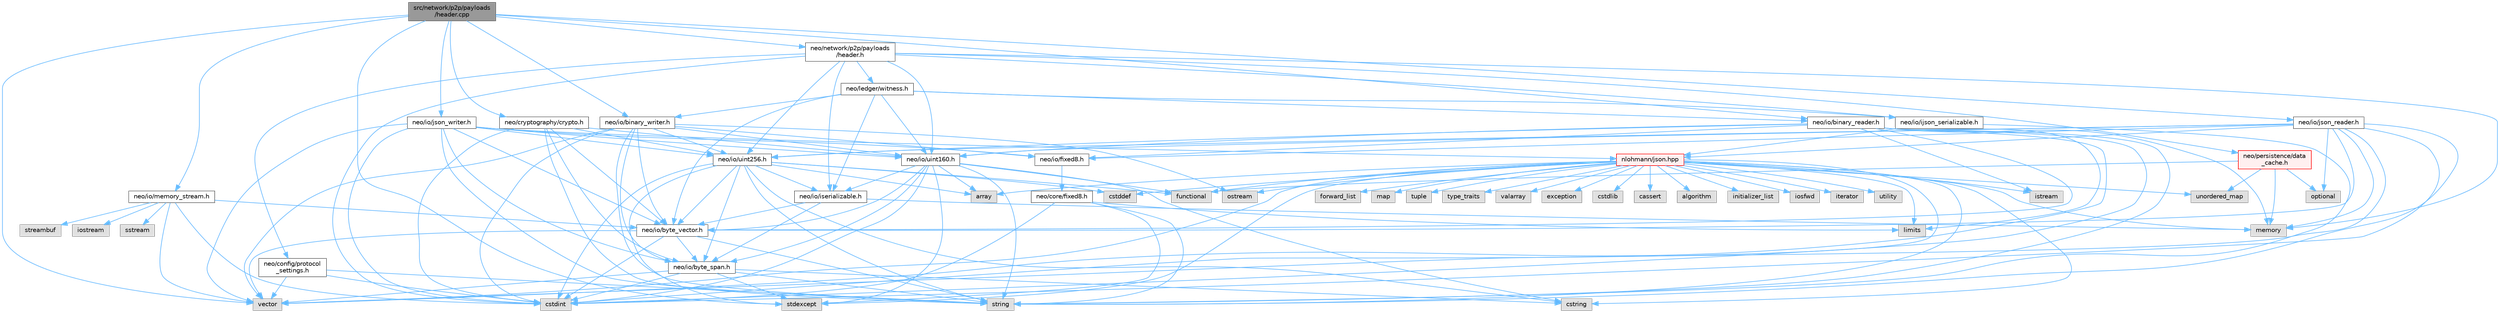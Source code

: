 digraph "src/network/p2p/payloads/header.cpp"
{
 // LATEX_PDF_SIZE
  bgcolor="transparent";
  edge [fontname=Helvetica,fontsize=10,labelfontname=Helvetica,labelfontsize=10];
  node [fontname=Helvetica,fontsize=10,shape=box,height=0.2,width=0.4];
  Node1 [id="Node000001",label="src/network/p2p/payloads\l/header.cpp",height=0.2,width=0.4,color="gray40", fillcolor="grey60", style="filled", fontcolor="black",tooltip=" "];
  Node1 -> Node2 [id="edge1_Node000001_Node000002",color="steelblue1",style="solid",tooltip=" "];
  Node2 [id="Node000002",label="neo/cryptography/crypto.h",height=0.2,width=0.4,color="grey40", fillcolor="white", style="filled",URL="$crypto_8h.html",tooltip=" "];
  Node2 -> Node3 [id="edge2_Node000002_Node000003",color="steelblue1",style="solid",tooltip=" "];
  Node3 [id="Node000003",label="neo/io/byte_span.h",height=0.2,width=0.4,color="grey40", fillcolor="white", style="filled",URL="$io_2byte__span_8h.html",tooltip=" "];
  Node3 -> Node4 [id="edge3_Node000003_Node000004",color="steelblue1",style="solid",tooltip=" "];
  Node4 [id="Node000004",label="cstdint",height=0.2,width=0.4,color="grey60", fillcolor="#E0E0E0", style="filled",tooltip=" "];
  Node3 -> Node5 [id="edge4_Node000003_Node000005",color="steelblue1",style="solid",tooltip=" "];
  Node5 [id="Node000005",label="cstring",height=0.2,width=0.4,color="grey60", fillcolor="#E0E0E0", style="filled",tooltip=" "];
  Node3 -> Node6 [id="edge5_Node000003_Node000006",color="steelblue1",style="solid",tooltip=" "];
  Node6 [id="Node000006",label="stdexcept",height=0.2,width=0.4,color="grey60", fillcolor="#E0E0E0", style="filled",tooltip=" "];
  Node3 -> Node7 [id="edge6_Node000003_Node000007",color="steelblue1",style="solid",tooltip=" "];
  Node7 [id="Node000007",label="string",height=0.2,width=0.4,color="grey60", fillcolor="#E0E0E0", style="filled",tooltip=" "];
  Node3 -> Node8 [id="edge7_Node000003_Node000008",color="steelblue1",style="solid",tooltip=" "];
  Node8 [id="Node000008",label="vector",height=0.2,width=0.4,color="grey60", fillcolor="#E0E0E0", style="filled",tooltip=" "];
  Node2 -> Node9 [id="edge8_Node000002_Node000009",color="steelblue1",style="solid",tooltip=" "];
  Node9 [id="Node000009",label="neo/io/byte_vector.h",height=0.2,width=0.4,color="grey40", fillcolor="white", style="filled",URL="$io_2byte__vector_8h.html",tooltip=" "];
  Node9 -> Node3 [id="edge9_Node000009_Node000003",color="steelblue1",style="solid",tooltip=" "];
  Node9 -> Node4 [id="edge10_Node000009_Node000004",color="steelblue1",style="solid",tooltip=" "];
  Node9 -> Node7 [id="edge11_Node000009_Node000007",color="steelblue1",style="solid",tooltip=" "];
  Node9 -> Node8 [id="edge12_Node000009_Node000008",color="steelblue1",style="solid",tooltip=" "];
  Node2 -> Node10 [id="edge13_Node000002_Node000010",color="steelblue1",style="solid",tooltip=" "];
  Node10 [id="Node000010",label="neo/io/uint160.h",height=0.2,width=0.4,color="grey40", fillcolor="white", style="filled",URL="$uint160_8h.html",tooltip=" "];
  Node10 -> Node3 [id="edge14_Node000010_Node000003",color="steelblue1",style="solid",tooltip=" "];
  Node10 -> Node9 [id="edge15_Node000010_Node000009",color="steelblue1",style="solid",tooltip=" "];
  Node10 -> Node11 [id="edge16_Node000010_Node000011",color="steelblue1",style="solid",tooltip=" "];
  Node11 [id="Node000011",label="neo/io/iserializable.h",height=0.2,width=0.4,color="grey40", fillcolor="white", style="filled",URL="$iserializable_8h.html",tooltip=" "];
  Node11 -> Node3 [id="edge17_Node000011_Node000003",color="steelblue1",style="solid",tooltip=" "];
  Node11 -> Node9 [id="edge18_Node000011_Node000009",color="steelblue1",style="solid",tooltip=" "];
  Node11 -> Node12 [id="edge19_Node000011_Node000012",color="steelblue1",style="solid",tooltip=" "];
  Node12 [id="Node000012",label="memory",height=0.2,width=0.4,color="grey60", fillcolor="#E0E0E0", style="filled",tooltip=" "];
  Node10 -> Node13 [id="edge20_Node000010_Node000013",color="steelblue1",style="solid",tooltip=" "];
  Node13 [id="Node000013",label="array",height=0.2,width=0.4,color="grey60", fillcolor="#E0E0E0", style="filled",tooltip=" "];
  Node10 -> Node4 [id="edge21_Node000010_Node000004",color="steelblue1",style="solid",tooltip=" "];
  Node10 -> Node5 [id="edge22_Node000010_Node000005",color="steelblue1",style="solid",tooltip=" "];
  Node10 -> Node14 [id="edge23_Node000010_Node000014",color="steelblue1",style="solid",tooltip=" "];
  Node14 [id="Node000014",label="functional",height=0.2,width=0.4,color="grey60", fillcolor="#E0E0E0", style="filled",tooltip=" "];
  Node10 -> Node6 [id="edge24_Node000010_Node000006",color="steelblue1",style="solid",tooltip=" "];
  Node10 -> Node7 [id="edge25_Node000010_Node000007",color="steelblue1",style="solid",tooltip=" "];
  Node2 -> Node15 [id="edge26_Node000002_Node000015",color="steelblue1",style="solid",tooltip=" "];
  Node15 [id="Node000015",label="neo/io/uint256.h",height=0.2,width=0.4,color="grey40", fillcolor="white", style="filled",URL="$uint256_8h.html",tooltip=" "];
  Node15 -> Node3 [id="edge27_Node000015_Node000003",color="steelblue1",style="solid",tooltip=" "];
  Node15 -> Node9 [id="edge28_Node000015_Node000009",color="steelblue1",style="solid",tooltip=" "];
  Node15 -> Node11 [id="edge29_Node000015_Node000011",color="steelblue1",style="solid",tooltip=" "];
  Node15 -> Node13 [id="edge30_Node000015_Node000013",color="steelblue1",style="solid",tooltip=" "];
  Node15 -> Node16 [id="edge31_Node000015_Node000016",color="steelblue1",style="solid",tooltip=" "];
  Node16 [id="Node000016",label="cstddef",height=0.2,width=0.4,color="grey60", fillcolor="#E0E0E0", style="filled",tooltip=" "];
  Node15 -> Node4 [id="edge32_Node000015_Node000004",color="steelblue1",style="solid",tooltip=" "];
  Node15 -> Node5 [id="edge33_Node000015_Node000005",color="steelblue1",style="solid",tooltip=" "];
  Node15 -> Node14 [id="edge34_Node000015_Node000014",color="steelblue1",style="solid",tooltip=" "];
  Node15 -> Node6 [id="edge35_Node000015_Node000006",color="steelblue1",style="solid",tooltip=" "];
  Node15 -> Node7 [id="edge36_Node000015_Node000007",color="steelblue1",style="solid",tooltip=" "];
  Node2 -> Node4 [id="edge37_Node000002_Node000004",color="steelblue1",style="solid",tooltip=" "];
  Node2 -> Node7 [id="edge38_Node000002_Node000007",color="steelblue1",style="solid",tooltip=" "];
  Node1 -> Node17 [id="edge39_Node000001_Node000017",color="steelblue1",style="solid",tooltip=" "];
  Node17 [id="Node000017",label="neo/io/binary_reader.h",height=0.2,width=0.4,color="grey40", fillcolor="white", style="filled",URL="$binary__reader_8h.html",tooltip=" "];
  Node17 -> Node9 [id="edge40_Node000017_Node000009",color="steelblue1",style="solid",tooltip=" "];
  Node17 -> Node18 [id="edge41_Node000017_Node000018",color="steelblue1",style="solid",tooltip=" "];
  Node18 [id="Node000018",label="neo/io/fixed8.h",height=0.2,width=0.4,color="grey40", fillcolor="white", style="filled",URL="$io_2fixed8_8h.html",tooltip=" "];
  Node18 -> Node19 [id="edge42_Node000018_Node000019",color="steelblue1",style="solid",tooltip=" "];
  Node19 [id="Node000019",label="neo/core/fixed8.h",height=0.2,width=0.4,color="grey40", fillcolor="white", style="filled",URL="$core_2fixed8_8h.html",tooltip=" "];
  Node19 -> Node4 [id="edge43_Node000019_Node000004",color="steelblue1",style="solid",tooltip=" "];
  Node19 -> Node20 [id="edge44_Node000019_Node000020",color="steelblue1",style="solid",tooltip=" "];
  Node20 [id="Node000020",label="limits",height=0.2,width=0.4,color="grey60", fillcolor="#E0E0E0", style="filled",tooltip=" "];
  Node19 -> Node6 [id="edge45_Node000019_Node000006",color="steelblue1",style="solid",tooltip=" "];
  Node19 -> Node7 [id="edge46_Node000019_Node000007",color="steelblue1",style="solid",tooltip=" "];
  Node17 -> Node10 [id="edge47_Node000017_Node000010",color="steelblue1",style="solid",tooltip=" "];
  Node17 -> Node15 [id="edge48_Node000017_Node000015",color="steelblue1",style="solid",tooltip=" "];
  Node17 -> Node4 [id="edge49_Node000017_Node000004",color="steelblue1",style="solid",tooltip=" "];
  Node17 -> Node21 [id="edge50_Node000017_Node000021",color="steelblue1",style="solid",tooltip=" "];
  Node21 [id="Node000021",label="istream",height=0.2,width=0.4,color="grey60", fillcolor="#E0E0E0", style="filled",tooltip=" "];
  Node17 -> Node20 [id="edge51_Node000017_Node000020",color="steelblue1",style="solid",tooltip=" "];
  Node17 -> Node12 [id="edge52_Node000017_Node000012",color="steelblue1",style="solid",tooltip=" "];
  Node17 -> Node7 [id="edge53_Node000017_Node000007",color="steelblue1",style="solid",tooltip=" "];
  Node17 -> Node8 [id="edge54_Node000017_Node000008",color="steelblue1",style="solid",tooltip=" "];
  Node1 -> Node22 [id="edge55_Node000001_Node000022",color="steelblue1",style="solid",tooltip=" "];
  Node22 [id="Node000022",label="neo/io/binary_writer.h",height=0.2,width=0.4,color="grey40", fillcolor="white", style="filled",URL="$binary__writer_8h.html",tooltip=" "];
  Node22 -> Node3 [id="edge56_Node000022_Node000003",color="steelblue1",style="solid",tooltip=" "];
  Node22 -> Node9 [id="edge57_Node000022_Node000009",color="steelblue1",style="solid",tooltip=" "];
  Node22 -> Node18 [id="edge58_Node000022_Node000018",color="steelblue1",style="solid",tooltip=" "];
  Node22 -> Node10 [id="edge59_Node000022_Node000010",color="steelblue1",style="solid",tooltip=" "];
  Node22 -> Node15 [id="edge60_Node000022_Node000015",color="steelblue1",style="solid",tooltip=" "];
  Node22 -> Node4 [id="edge61_Node000022_Node000004",color="steelblue1",style="solid",tooltip=" "];
  Node22 -> Node23 [id="edge62_Node000022_Node000023",color="steelblue1",style="solid",tooltip=" "];
  Node23 [id="Node000023",label="ostream",height=0.2,width=0.4,color="grey60", fillcolor="#E0E0E0", style="filled",tooltip=" "];
  Node22 -> Node7 [id="edge63_Node000022_Node000007",color="steelblue1",style="solid",tooltip=" "];
  Node22 -> Node8 [id="edge64_Node000022_Node000008",color="steelblue1",style="solid",tooltip=" "];
  Node1 -> Node24 [id="edge65_Node000001_Node000024",color="steelblue1",style="solid",tooltip=" "];
  Node24 [id="Node000024",label="neo/io/json_reader.h",height=0.2,width=0.4,color="grey40", fillcolor="white", style="filled",URL="$json__reader_8h.html",tooltip=" "];
  Node24 -> Node9 [id="edge66_Node000024_Node000009",color="steelblue1",style="solid",tooltip=" "];
  Node24 -> Node18 [id="edge67_Node000024_Node000018",color="steelblue1",style="solid",tooltip=" "];
  Node24 -> Node10 [id="edge68_Node000024_Node000010",color="steelblue1",style="solid",tooltip=" "];
  Node24 -> Node15 [id="edge69_Node000024_Node000015",color="steelblue1",style="solid",tooltip=" "];
  Node24 -> Node4 [id="edge70_Node000024_Node000004",color="steelblue1",style="solid",tooltip=" "];
  Node24 -> Node12 [id="edge71_Node000024_Node000012",color="steelblue1",style="solid",tooltip=" "];
  Node24 -> Node25 [id="edge72_Node000024_Node000025",color="steelblue1",style="solid",tooltip=" "];
  Node25 [id="Node000025",label="nlohmann/json.hpp",height=0.2,width=0.4,color="red", fillcolor="#FFF0F0", style="filled",URL="$json_8hpp.html",tooltip=" "];
  Node25 -> Node26 [id="edge73_Node000025_Node000026",color="steelblue1",style="solid",tooltip=" "];
  Node26 [id="Node000026",label="algorithm",height=0.2,width=0.4,color="grey60", fillcolor="#E0E0E0", style="filled",tooltip=" "];
  Node25 -> Node16 [id="edge74_Node000025_Node000016",color="steelblue1",style="solid",tooltip=" "];
  Node25 -> Node14 [id="edge75_Node000025_Node000014",color="steelblue1",style="solid",tooltip=" "];
  Node25 -> Node27 [id="edge76_Node000025_Node000027",color="steelblue1",style="solid",tooltip=" "];
  Node27 [id="Node000027",label="initializer_list",height=0.2,width=0.4,color="grey60", fillcolor="#E0E0E0", style="filled",tooltip=" "];
  Node25 -> Node28 [id="edge77_Node000025_Node000028",color="steelblue1",style="solid",tooltip=" "];
  Node28 [id="Node000028",label="iosfwd",height=0.2,width=0.4,color="grey60", fillcolor="#E0E0E0", style="filled",tooltip=" "];
  Node25 -> Node29 [id="edge78_Node000025_Node000029",color="steelblue1",style="solid",tooltip=" "];
  Node29 [id="Node000029",label="iterator",height=0.2,width=0.4,color="grey60", fillcolor="#E0E0E0", style="filled",tooltip=" "];
  Node25 -> Node12 [id="edge79_Node000025_Node000012",color="steelblue1",style="solid",tooltip=" "];
  Node25 -> Node7 [id="edge80_Node000025_Node000007",color="steelblue1",style="solid",tooltip=" "];
  Node25 -> Node30 [id="edge81_Node000025_Node000030",color="steelblue1",style="solid",tooltip=" "];
  Node30 [id="Node000030",label="utility",height=0.2,width=0.4,color="grey60", fillcolor="#E0E0E0", style="filled",tooltip=" "];
  Node25 -> Node8 [id="edge82_Node000025_Node000008",color="steelblue1",style="solid",tooltip=" "];
  Node25 -> Node13 [id="edge83_Node000025_Node000013",color="steelblue1",style="solid",tooltip=" "];
  Node25 -> Node31 [id="edge84_Node000025_Node000031",color="steelblue1",style="solid",tooltip=" "];
  Node31 [id="Node000031",label="forward_list",height=0.2,width=0.4,color="grey60", fillcolor="#E0E0E0", style="filled",tooltip=" "];
  Node25 -> Node32 [id="edge85_Node000025_Node000032",color="steelblue1",style="solid",tooltip=" "];
  Node32 [id="Node000032",label="map",height=0.2,width=0.4,color="grey60", fillcolor="#E0E0E0", style="filled",tooltip=" "];
  Node25 -> Node33 [id="edge86_Node000025_Node000033",color="steelblue1",style="solid",tooltip=" "];
  Node33 [id="Node000033",label="tuple",height=0.2,width=0.4,color="grey60", fillcolor="#E0E0E0", style="filled",tooltip=" "];
  Node25 -> Node34 [id="edge87_Node000025_Node000034",color="steelblue1",style="solid",tooltip=" "];
  Node34 [id="Node000034",label="type_traits",height=0.2,width=0.4,color="grey60", fillcolor="#E0E0E0", style="filled",tooltip=" "];
  Node25 -> Node35 [id="edge88_Node000025_Node000035",color="steelblue1",style="solid",tooltip=" "];
  Node35 [id="Node000035",label="unordered_map",height=0.2,width=0.4,color="grey60", fillcolor="#E0E0E0", style="filled",tooltip=" "];
  Node25 -> Node36 [id="edge89_Node000025_Node000036",color="steelblue1",style="solid",tooltip=" "];
  Node36 [id="Node000036",label="valarray",height=0.2,width=0.4,color="grey60", fillcolor="#E0E0E0", style="filled",tooltip=" "];
  Node25 -> Node37 [id="edge90_Node000025_Node000037",color="steelblue1",style="solid",tooltip=" "];
  Node37 [id="Node000037",label="exception",height=0.2,width=0.4,color="grey60", fillcolor="#E0E0E0", style="filled",tooltip=" "];
  Node25 -> Node6 [id="edge91_Node000025_Node000006",color="steelblue1",style="solid",tooltip=" "];
  Node25 -> Node4 [id="edge92_Node000025_Node000004",color="steelblue1",style="solid",tooltip=" "];
  Node25 -> Node38 [id="edge93_Node000025_Node000038",color="steelblue1",style="solid",tooltip=" "];
  Node38 [id="Node000038",label="cstdlib",height=0.2,width=0.4,color="grey60", fillcolor="#E0E0E0", style="filled",tooltip=" "];
  Node25 -> Node39 [id="edge94_Node000025_Node000039",color="steelblue1",style="solid",tooltip=" "];
  Node39 [id="Node000039",label="cassert",height=0.2,width=0.4,color="grey60", fillcolor="#E0E0E0", style="filled",tooltip=" "];
  Node25 -> Node20 [id="edge95_Node000025_Node000020",color="steelblue1",style="solid",tooltip=" "];
  Node25 -> Node5 [id="edge96_Node000025_Node000005",color="steelblue1",style="solid",tooltip=" "];
  Node25 -> Node21 [id="edge97_Node000025_Node000021",color="steelblue1",style="solid",tooltip=" "];
  Node25 -> Node23 [id="edge98_Node000025_Node000023",color="steelblue1",style="solid",tooltip=" "];
  Node24 -> Node48 [id="edge99_Node000024_Node000048",color="steelblue1",style="solid",tooltip=" "];
  Node48 [id="Node000048",label="optional",height=0.2,width=0.4,color="grey60", fillcolor="#E0E0E0", style="filled",tooltip=" "];
  Node24 -> Node7 [id="edge100_Node000024_Node000007",color="steelblue1",style="solid",tooltip=" "];
  Node24 -> Node8 [id="edge101_Node000024_Node000008",color="steelblue1",style="solid",tooltip=" "];
  Node1 -> Node49 [id="edge102_Node000001_Node000049",color="steelblue1",style="solid",tooltip=" "];
  Node49 [id="Node000049",label="neo/io/json_writer.h",height=0.2,width=0.4,color="grey40", fillcolor="white", style="filled",URL="$json__writer_8h.html",tooltip=" "];
  Node49 -> Node3 [id="edge103_Node000049_Node000003",color="steelblue1",style="solid",tooltip=" "];
  Node49 -> Node9 [id="edge104_Node000049_Node000009",color="steelblue1",style="solid",tooltip=" "];
  Node49 -> Node18 [id="edge105_Node000049_Node000018",color="steelblue1",style="solid",tooltip=" "];
  Node49 -> Node10 [id="edge106_Node000049_Node000010",color="steelblue1",style="solid",tooltip=" "];
  Node49 -> Node15 [id="edge107_Node000049_Node000015",color="steelblue1",style="solid",tooltip=" "];
  Node49 -> Node4 [id="edge108_Node000049_Node000004",color="steelblue1",style="solid",tooltip=" "];
  Node49 -> Node25 [id="edge109_Node000049_Node000025",color="steelblue1",style="solid",tooltip=" "];
  Node49 -> Node7 [id="edge110_Node000049_Node000007",color="steelblue1",style="solid",tooltip=" "];
  Node49 -> Node8 [id="edge111_Node000049_Node000008",color="steelblue1",style="solid",tooltip=" "];
  Node1 -> Node50 [id="edge112_Node000001_Node000050",color="steelblue1",style="solid",tooltip=" "];
  Node50 [id="Node000050",label="neo/io/memory_stream.h",height=0.2,width=0.4,color="grey40", fillcolor="white", style="filled",URL="$memory__stream_8h.html",tooltip=" "];
  Node50 -> Node9 [id="edge113_Node000050_Node000009",color="steelblue1",style="solid",tooltip=" "];
  Node50 -> Node4 [id="edge114_Node000050_Node000004",color="steelblue1",style="solid",tooltip=" "];
  Node50 -> Node51 [id="edge115_Node000050_Node000051",color="steelblue1",style="solid",tooltip=" "];
  Node51 [id="Node000051",label="iostream",height=0.2,width=0.4,color="grey60", fillcolor="#E0E0E0", style="filled",tooltip=" "];
  Node50 -> Node52 [id="edge116_Node000050_Node000052",color="steelblue1",style="solid",tooltip=" "];
  Node52 [id="Node000052",label="sstream",height=0.2,width=0.4,color="grey60", fillcolor="#E0E0E0", style="filled",tooltip=" "];
  Node50 -> Node53 [id="edge117_Node000050_Node000053",color="steelblue1",style="solid",tooltip=" "];
  Node53 [id="Node000053",label="streambuf",height=0.2,width=0.4,color="grey60", fillcolor="#E0E0E0", style="filled",tooltip=" "];
  Node50 -> Node8 [id="edge118_Node000050_Node000008",color="steelblue1",style="solid",tooltip=" "];
  Node1 -> Node54 [id="edge119_Node000001_Node000054",color="steelblue1",style="solid",tooltip=" "];
  Node54 [id="Node000054",label="neo/network/p2p/payloads\l/header.h",height=0.2,width=0.4,color="grey40", fillcolor="white", style="filled",URL="$network_2p2p_2payloads_2header_8h.html",tooltip=" "];
  Node54 -> Node55 [id="edge120_Node000054_Node000055",color="steelblue1",style="solid",tooltip=" "];
  Node55 [id="Node000055",label="neo/config/protocol\l_settings.h",height=0.2,width=0.4,color="grey40", fillcolor="white", style="filled",URL="$config_2protocol__settings_8h.html",tooltip=" "];
  Node55 -> Node4 [id="edge121_Node000055_Node000004",color="steelblue1",style="solid",tooltip=" "];
  Node55 -> Node7 [id="edge122_Node000055_Node000007",color="steelblue1",style="solid",tooltip=" "];
  Node55 -> Node8 [id="edge123_Node000055_Node000008",color="steelblue1",style="solid",tooltip=" "];
  Node54 -> Node56 [id="edge124_Node000054_Node000056",color="steelblue1",style="solid",tooltip=" "];
  Node56 [id="Node000056",label="neo/io/ijson_serializable.h",height=0.2,width=0.4,color="grey40", fillcolor="white", style="filled",URL="$ijson__serializable_8h.html",tooltip=" "];
  Node56 -> Node25 [id="edge125_Node000056_Node000025",color="steelblue1",style="solid",tooltip=" "];
  Node56 -> Node7 [id="edge126_Node000056_Node000007",color="steelblue1",style="solid",tooltip=" "];
  Node54 -> Node11 [id="edge127_Node000054_Node000011",color="steelblue1",style="solid",tooltip=" "];
  Node54 -> Node10 [id="edge128_Node000054_Node000010",color="steelblue1",style="solid",tooltip=" "];
  Node54 -> Node15 [id="edge129_Node000054_Node000015",color="steelblue1",style="solid",tooltip=" "];
  Node54 -> Node57 [id="edge130_Node000054_Node000057",color="steelblue1",style="solid",tooltip=" "];
  Node57 [id="Node000057",label="neo/ledger/witness.h",height=0.2,width=0.4,color="grey40", fillcolor="white", style="filled",URL="$ledger_2witness_8h.html",tooltip=" "];
  Node57 -> Node17 [id="edge131_Node000057_Node000017",color="steelblue1",style="solid",tooltip=" "];
  Node57 -> Node22 [id="edge132_Node000057_Node000022",color="steelblue1",style="solid",tooltip=" "];
  Node57 -> Node9 [id="edge133_Node000057_Node000009",color="steelblue1",style="solid",tooltip=" "];
  Node57 -> Node56 [id="edge134_Node000057_Node000056",color="steelblue1",style="solid",tooltip=" "];
  Node57 -> Node11 [id="edge135_Node000057_Node000011",color="steelblue1",style="solid",tooltip=" "];
  Node57 -> Node10 [id="edge136_Node000057_Node000010",color="steelblue1",style="solid",tooltip=" "];
  Node54 -> Node58 [id="edge137_Node000054_Node000058",color="steelblue1",style="solid",tooltip=" "];
  Node58 [id="Node000058",label="neo/persistence/data\l_cache.h",height=0.2,width=0.4,color="red", fillcolor="#FFF0F0", style="filled",URL="$data__cache_8h.html",tooltip=" "];
  Node58 -> Node14 [id="edge138_Node000058_Node000014",color="steelblue1",style="solid",tooltip=" "];
  Node58 -> Node12 [id="edge139_Node000058_Node000012",color="steelblue1",style="solid",tooltip=" "];
  Node58 -> Node48 [id="edge140_Node000058_Node000048",color="steelblue1",style="solid",tooltip=" "];
  Node58 -> Node35 [id="edge141_Node000058_Node000035",color="steelblue1",style="solid",tooltip=" "];
  Node54 -> Node4 [id="edge142_Node000054_Node000004",color="steelblue1",style="solid",tooltip=" "];
  Node54 -> Node12 [id="edge143_Node000054_Node000012",color="steelblue1",style="solid",tooltip=" "];
  Node1 -> Node6 [id="edge144_Node000001_Node000006",color="steelblue1",style="solid",tooltip=" "];
  Node1 -> Node8 [id="edge145_Node000001_Node000008",color="steelblue1",style="solid",tooltip=" "];
}
